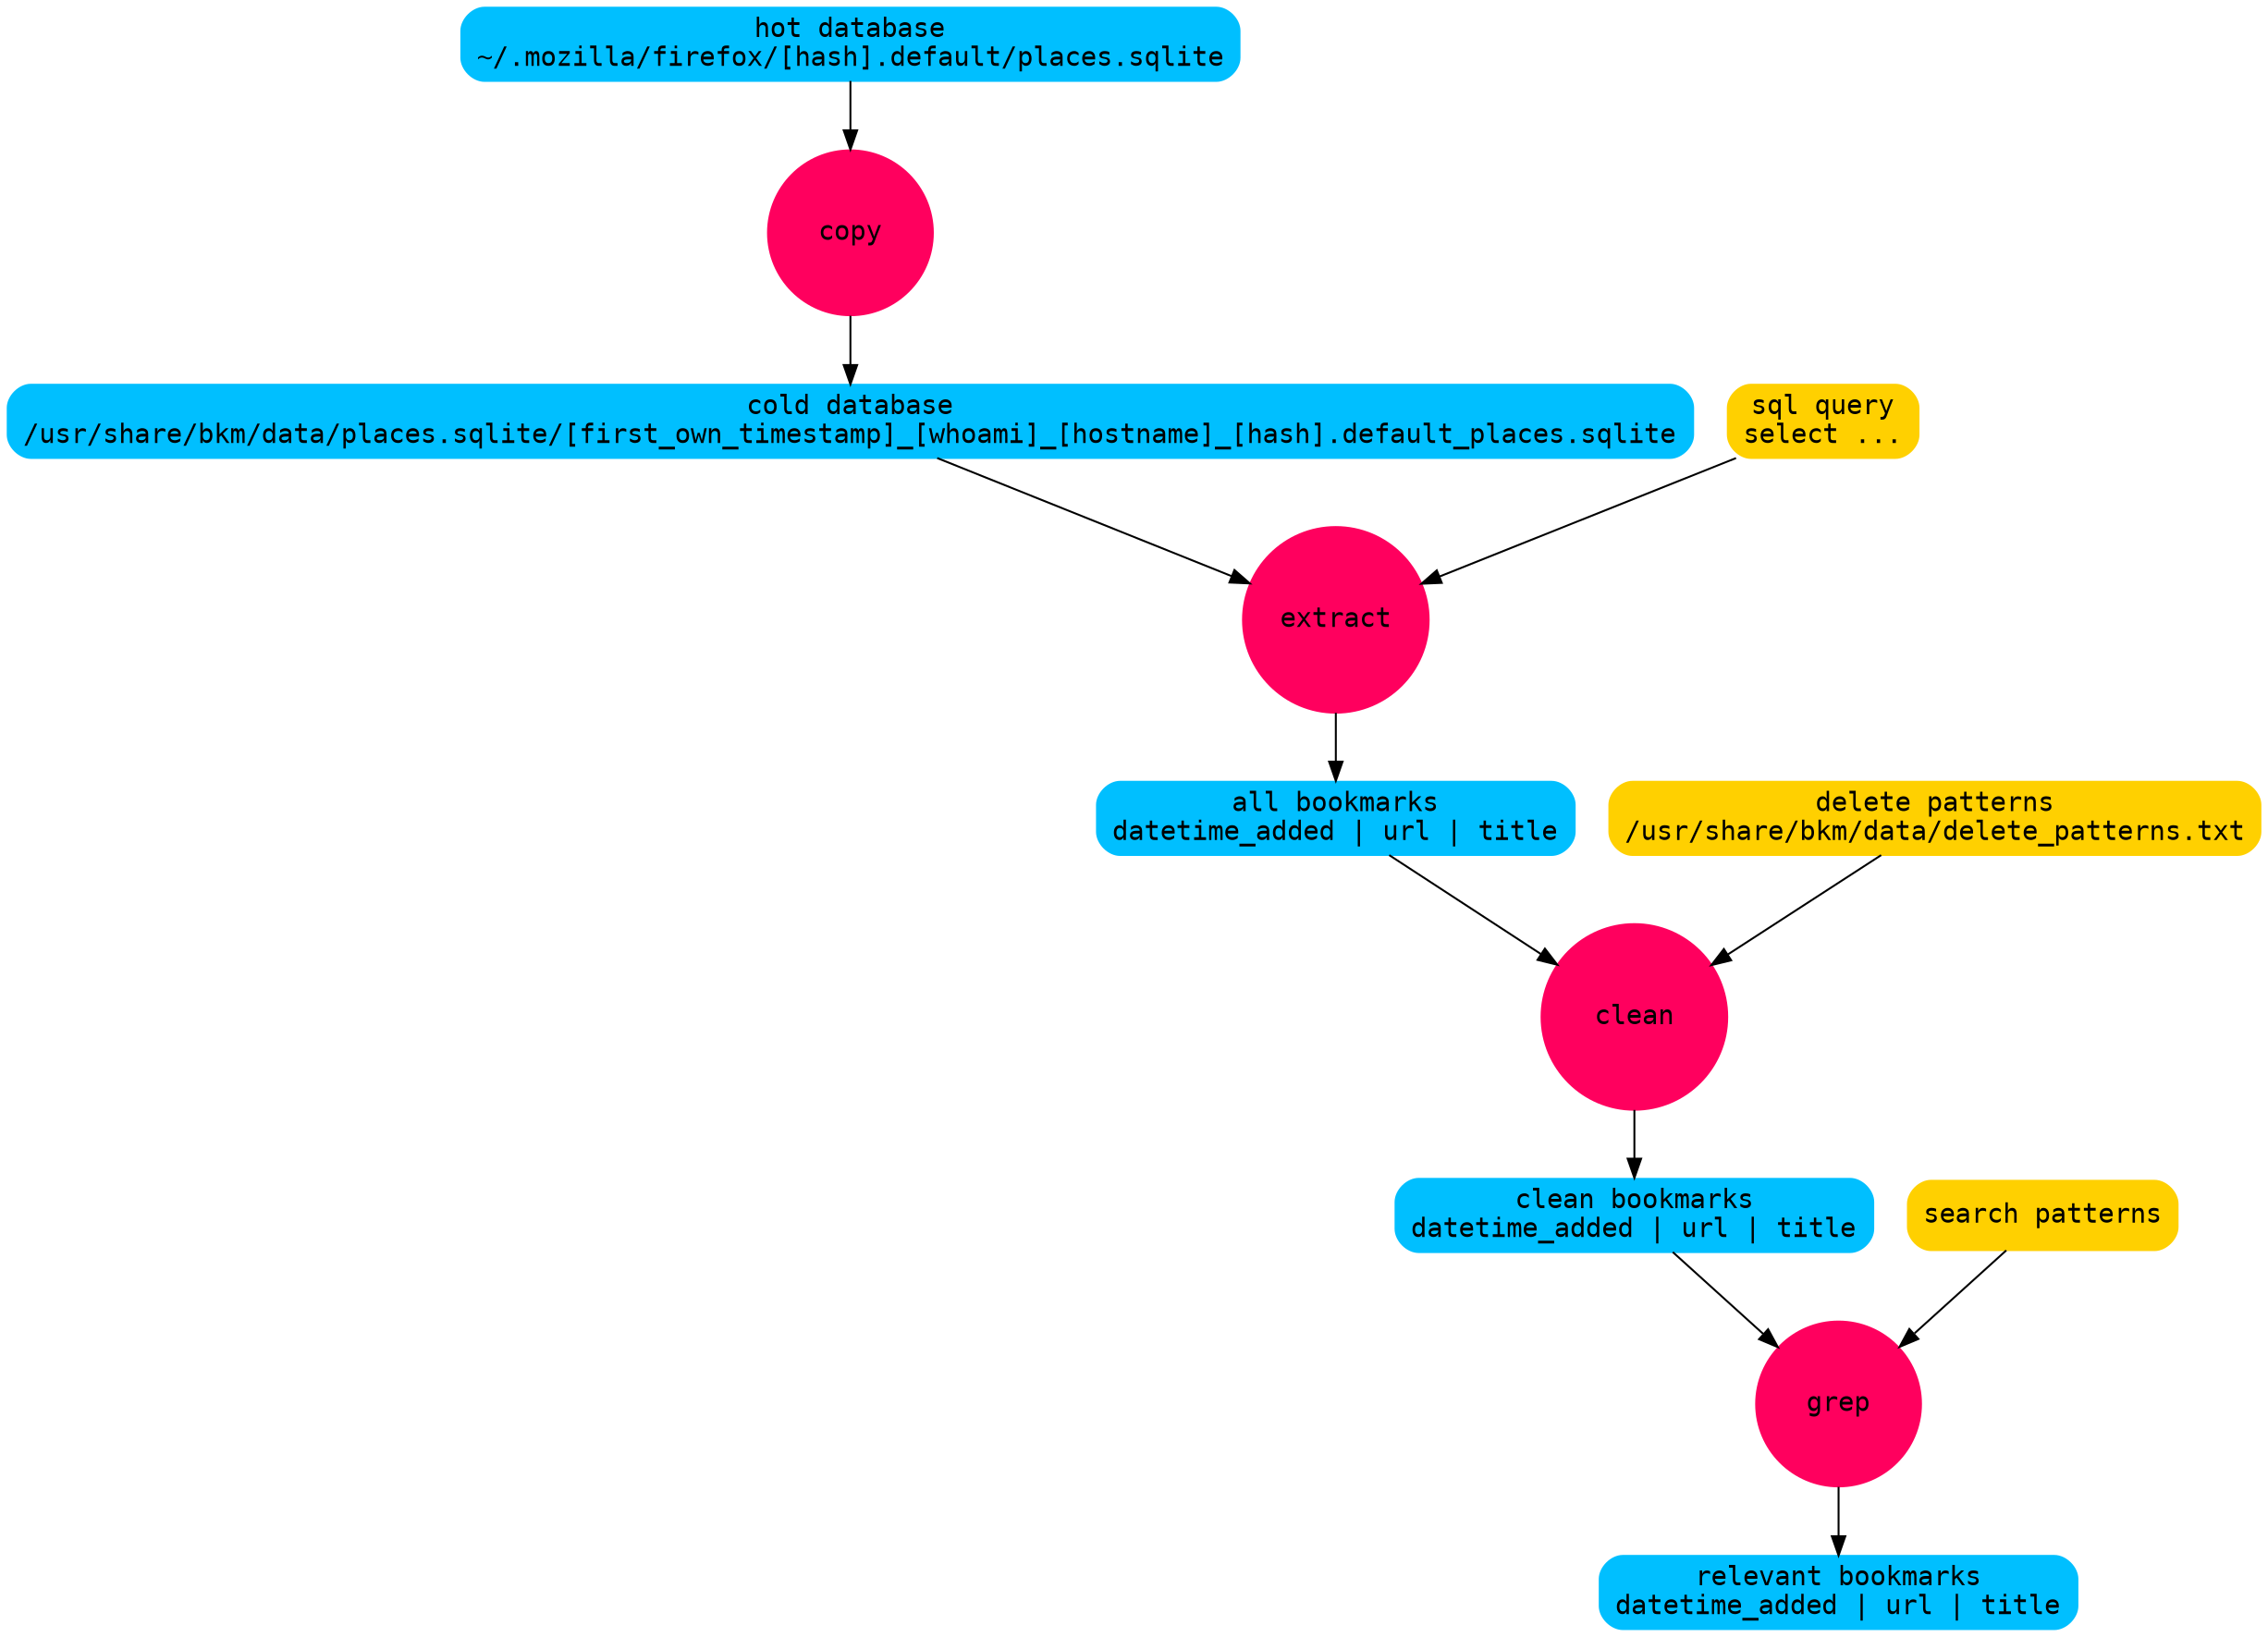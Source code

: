 digraph dataflow {
    node [fontname="dejavu sans mono"]

    node [shape="box" color="deepskyblue" fillcolor="deepskyblue" style="filled,rounded"]
    hot_database [label="hot database\n~/.mozilla/firefox/[hash].default/places.sqlite"]
    cold_database [label="cold database\n/usr/share/bkm/data/places.sqlite/[first_own_timestamp]_[whoami]_[hostname]_[hash].default_places.sqlite"]
    all_bookmarks [label="all bookmarks\ndatetime_added | url | title"]
    clean_bookmarks [label="clean bookmarks\ndatetime_added | url | title"]
    relevant_bookmarks [label="relevant bookmarks\ndatetime_added | url | title"]

    // http://graphviz.996277.n3.nabble.com/Constant-radius-for-circle-shape-node-td1769.html
    node [shape="circle" color="#ff005e" fillcolor="#ff005e" style="filled"] //  width="1" heigth="1" fixedsize="true"
    copy [label=" copy "]
    extract [label="extract" shape="circle"]
    clean [label=" clean " shape="circle"]
    grep [label=" grep " shape="circle"]

    node [shape="box" color="#ffd000" fillcolor="#ffd000" style="filled,rounded"]
    sql_query [label="sql query\nselect ..."]
    delete_patterns [label="delete patterns\n/usr/share/bkm/data/delete_patterns.txt"]
    search_patterns [label="search patterns"]

    hot_database -> copy
    copy -> cold_database
    {cold_database sql_query} -> extract
    extract -> all_bookmarks
    {all_bookmarks delete_patterns} -> clean
    clean -> clean_bookmarks
    {clean_bookmarks search_patterns} -> grep
    grep -> relevant_bookmarks
}
